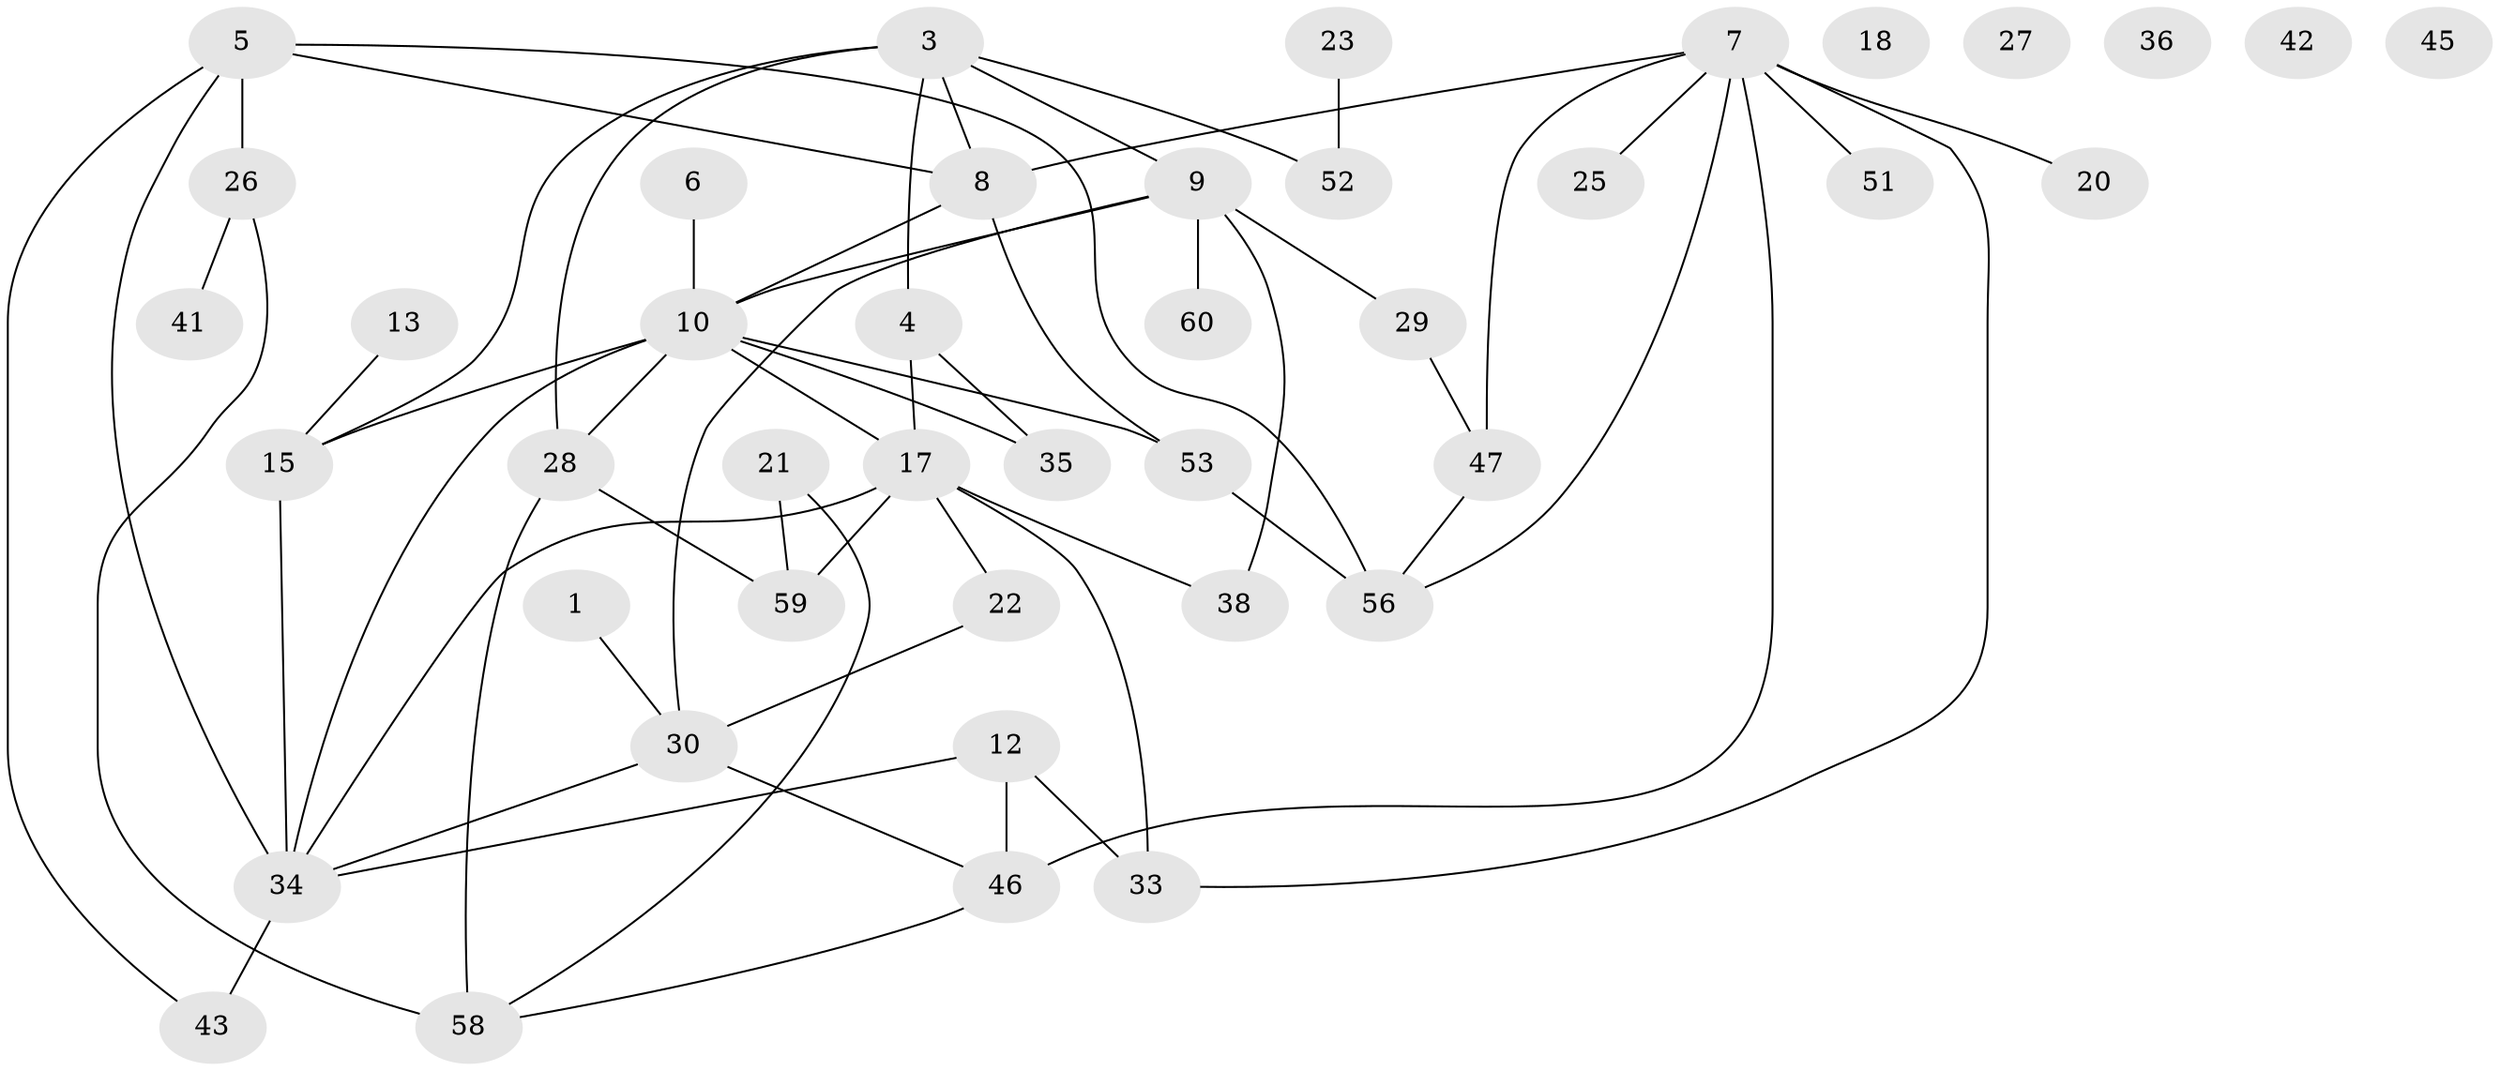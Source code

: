 // Generated by graph-tools (version 1.1) at 2025/23/03/03/25 07:23:25]
// undirected, 42 vertices, 61 edges
graph export_dot {
graph [start="1"]
  node [color=gray90,style=filled];
  1 [super="+2"];
  3 [super="+16"];
  4 [super="+14"];
  5;
  6;
  7 [super="+55"];
  8;
  9 [super="+11"];
  10 [super="+54"];
  12 [super="+40"];
  13 [super="+31"];
  15 [super="+44"];
  17 [super="+19"];
  18;
  20;
  21 [super="+24"];
  22 [super="+32"];
  23;
  25;
  26 [super="+37"];
  27;
  28 [super="+48"];
  29;
  30 [super="+39"];
  33;
  34 [super="+50"];
  35;
  36;
  38 [super="+49"];
  41;
  42;
  43;
  45;
  46;
  47;
  51;
  52 [super="+57"];
  53;
  56;
  58;
  59;
  60;
  1 -- 30;
  3 -- 8;
  3 -- 15;
  3 -- 4;
  3 -- 28;
  3 -- 9;
  3 -- 52;
  4 -- 35;
  4 -- 17;
  5 -- 8;
  5 -- 34;
  5 -- 43;
  5 -- 56;
  5 -- 26;
  6 -- 10;
  7 -- 8;
  7 -- 46;
  7 -- 47;
  7 -- 51;
  7 -- 33;
  7 -- 20;
  7 -- 56;
  7 -- 25;
  8 -- 53;
  8 -- 10;
  9 -- 10;
  9 -- 60;
  9 -- 29;
  9 -- 30;
  9 -- 38;
  10 -- 34;
  10 -- 53;
  10 -- 15;
  10 -- 17;
  10 -- 35;
  10 -- 28;
  12 -- 34;
  12 -- 46 [weight=2];
  12 -- 33;
  13 -- 15;
  15 -- 34;
  17 -- 33;
  17 -- 34 [weight=2];
  17 -- 59;
  17 -- 38;
  17 -- 22;
  21 -- 58;
  21 -- 59;
  22 -- 30;
  23 -- 52;
  26 -- 41;
  26 -- 58;
  28 -- 58;
  28 -- 59;
  29 -- 47;
  30 -- 34;
  30 -- 46;
  34 -- 43;
  46 -- 58;
  47 -- 56;
  53 -- 56;
}
